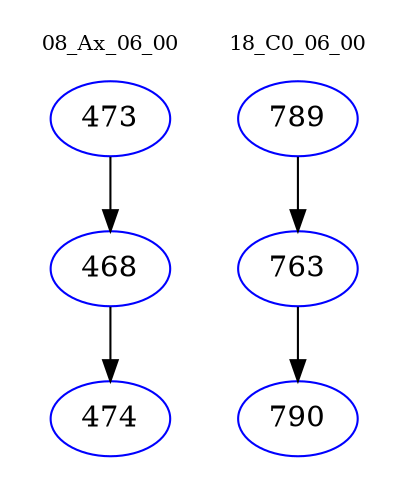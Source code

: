digraph{
subgraph cluster_0 {
color = white
label = "08_Ax_06_00";
fontsize=10;
T0_473 [label="473", color="blue"]
T0_473 -> T0_468 [color="black"]
T0_468 [label="468", color="blue"]
T0_468 -> T0_474 [color="black"]
T0_474 [label="474", color="blue"]
}
subgraph cluster_1 {
color = white
label = "18_C0_06_00";
fontsize=10;
T1_789 [label="789", color="blue"]
T1_789 -> T1_763 [color="black"]
T1_763 [label="763", color="blue"]
T1_763 -> T1_790 [color="black"]
T1_790 [label="790", color="blue"]
}
}
